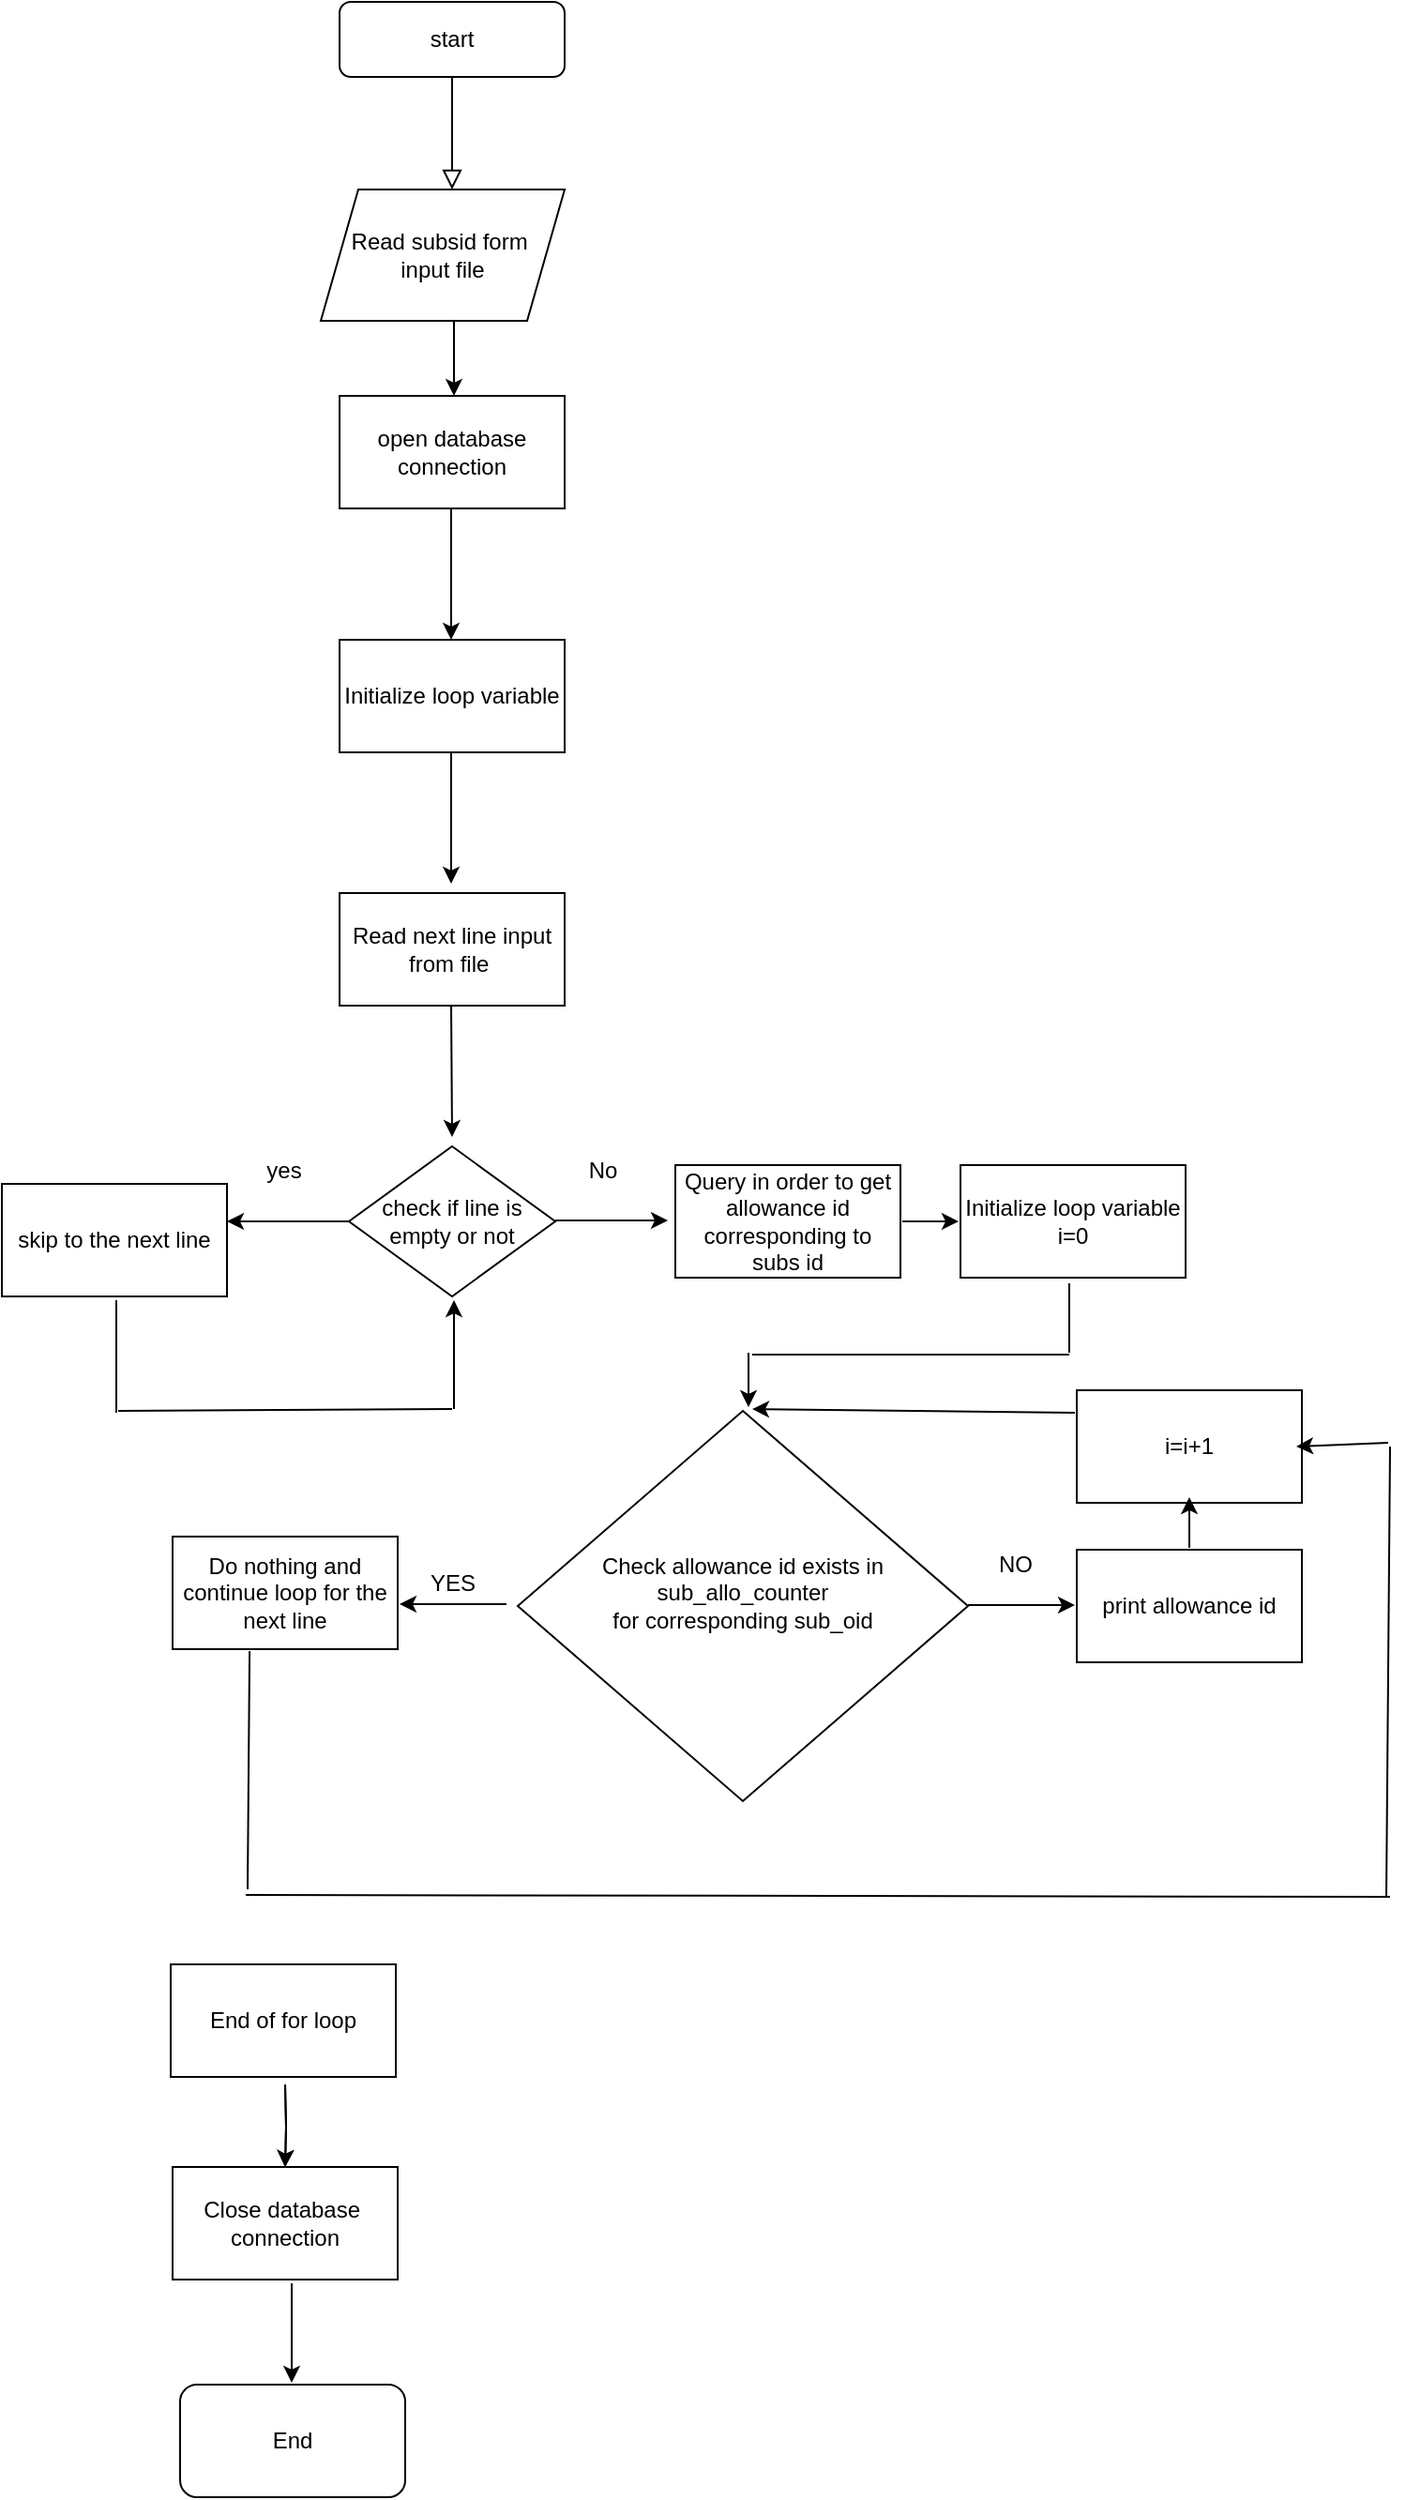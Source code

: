 <mxfile version="24.3.1" type="github">
  <diagram id="C5RBs43oDa-KdzZeNtuy" name="Page-1">
    <mxGraphModel dx="1707" dy="470" grid="1" gridSize="10" guides="1" tooltips="1" connect="1" arrows="1" fold="1" page="1" pageScale="1" pageWidth="827" pageHeight="1169" math="0" shadow="0">
      <root>
        <mxCell id="WIyWlLk6GJQsqaUBKTNV-0" />
        <mxCell id="WIyWlLk6GJQsqaUBKTNV-1" parent="WIyWlLk6GJQsqaUBKTNV-0" />
        <mxCell id="WIyWlLk6GJQsqaUBKTNV-2" value="" style="rounded=0;html=1;jettySize=auto;orthogonalLoop=1;fontSize=11;endArrow=block;endFill=0;endSize=8;strokeWidth=1;shadow=0;labelBackgroundColor=none;edgeStyle=orthogonalEdgeStyle;" parent="WIyWlLk6GJQsqaUBKTNV-1" source="WIyWlLk6GJQsqaUBKTNV-3" edge="1">
          <mxGeometry relative="1" as="geometry">
            <mxPoint x="220" y="180" as="targetPoint" />
          </mxGeometry>
        </mxCell>
        <mxCell id="WIyWlLk6GJQsqaUBKTNV-3" value="start" style="rounded=1;whiteSpace=wrap;html=1;fontSize=12;glass=0;strokeWidth=1;shadow=0;" parent="WIyWlLk6GJQsqaUBKTNV-1" vertex="1">
          <mxGeometry x="160" y="80" width="120" height="40" as="geometry" />
        </mxCell>
        <mxCell id="x0XarADRImUlEt6LpwKz-1" value="Read subsid form&amp;nbsp;&lt;div&gt;input file&lt;/div&gt;" style="shape=parallelogram;perimeter=parallelogramPerimeter;whiteSpace=wrap;html=1;fixedSize=1;" parent="WIyWlLk6GJQsqaUBKTNV-1" vertex="1">
          <mxGeometry x="150" y="180" width="130" height="70" as="geometry" />
        </mxCell>
        <mxCell id="x0XarADRImUlEt6LpwKz-3" value="open database connection" style="rounded=0;whiteSpace=wrap;html=1;" parent="WIyWlLk6GJQsqaUBKTNV-1" vertex="1">
          <mxGeometry x="160" y="290" width="120" height="60" as="geometry" />
        </mxCell>
        <mxCell id="x0XarADRImUlEt6LpwKz-6" value="" style="endArrow=classic;html=1;rounded=0;" parent="WIyWlLk6GJQsqaUBKTNV-1" edge="1">
          <mxGeometry width="50" height="50" relative="1" as="geometry">
            <mxPoint x="219.5" y="350" as="sourcePoint" />
            <mxPoint x="219.5" y="420" as="targetPoint" />
          </mxGeometry>
        </mxCell>
        <mxCell id="x0XarADRImUlEt6LpwKz-7" value="Initialize loop variable" style="rounded=0;whiteSpace=wrap;html=1;" parent="WIyWlLk6GJQsqaUBKTNV-1" vertex="1">
          <mxGeometry x="160" y="420" width="120" height="60" as="geometry" />
        </mxCell>
        <mxCell id="x0XarADRImUlEt6LpwKz-8" value="" style="endArrow=classic;html=1;rounded=0;" parent="WIyWlLk6GJQsqaUBKTNV-1" edge="1">
          <mxGeometry width="50" height="50" relative="1" as="geometry">
            <mxPoint x="219.5" y="480" as="sourcePoint" />
            <mxPoint x="219.5" y="550" as="targetPoint" />
          </mxGeometry>
        </mxCell>
        <mxCell id="x0XarADRImUlEt6LpwKz-9" value="Read next line input from file&amp;nbsp;" style="rounded=0;whiteSpace=wrap;html=1;" parent="WIyWlLk6GJQsqaUBKTNV-1" vertex="1">
          <mxGeometry x="160" y="555" width="120" height="60" as="geometry" />
        </mxCell>
        <mxCell id="x0XarADRImUlEt6LpwKz-10" value="" style="endArrow=classic;html=1;rounded=0;" parent="WIyWlLk6GJQsqaUBKTNV-1" edge="1">
          <mxGeometry width="50" height="50" relative="1" as="geometry">
            <mxPoint x="219.5" y="615" as="sourcePoint" />
            <mxPoint x="220" y="685" as="targetPoint" />
          </mxGeometry>
        </mxCell>
        <mxCell id="x0XarADRImUlEt6LpwKz-11" value="check if line is empty or not" style="rhombus;whiteSpace=wrap;html=1;" parent="WIyWlLk6GJQsqaUBKTNV-1" vertex="1">
          <mxGeometry x="165" y="690" width="110" height="80" as="geometry" />
        </mxCell>
        <mxCell id="x0XarADRImUlEt6LpwKz-15" value="" style="endArrow=classic;html=1;rounded=0;" parent="WIyWlLk6GJQsqaUBKTNV-1" edge="1">
          <mxGeometry width="50" height="50" relative="1" as="geometry">
            <mxPoint x="165" y="730" as="sourcePoint" />
            <mxPoint x="100" y="730" as="targetPoint" />
          </mxGeometry>
        </mxCell>
        <mxCell id="x0XarADRImUlEt6LpwKz-16" value="yes" style="text;html=1;align=center;verticalAlign=middle;resizable=0;points=[];autosize=1;strokeColor=none;fillColor=none;" parent="WIyWlLk6GJQsqaUBKTNV-1" vertex="1">
          <mxGeometry x="110" y="688" width="40" height="30" as="geometry" />
        </mxCell>
        <mxCell id="x0XarADRImUlEt6LpwKz-17" value="skip to the next line" style="rounded=0;whiteSpace=wrap;html=1;" parent="WIyWlLk6GJQsqaUBKTNV-1" vertex="1">
          <mxGeometry x="-20" y="710" width="120" height="60" as="geometry" />
        </mxCell>
        <mxCell id="x0XarADRImUlEt6LpwKz-22" value="" style="endArrow=classic;html=1;rounded=0;" parent="WIyWlLk6GJQsqaUBKTNV-1" edge="1">
          <mxGeometry width="50" height="50" relative="1" as="geometry">
            <mxPoint x="275" y="729.5" as="sourcePoint" />
            <mxPoint x="335" y="729.5" as="targetPoint" />
            <Array as="points" />
          </mxGeometry>
        </mxCell>
        <mxCell id="x0XarADRImUlEt6LpwKz-23" value="Query in order to get allowance id corresponding to subs id" style="rounded=0;whiteSpace=wrap;html=1;" parent="WIyWlLk6GJQsqaUBKTNV-1" vertex="1">
          <mxGeometry x="339" y="700" width="120" height="60" as="geometry" />
        </mxCell>
        <mxCell id="x0XarADRImUlEt6LpwKz-24" value="No" style="text;html=1;align=center;verticalAlign=middle;resizable=0;points=[];autosize=1;strokeColor=none;fillColor=none;" parent="WIyWlLk6GJQsqaUBKTNV-1" vertex="1">
          <mxGeometry x="280" y="688" width="40" height="30" as="geometry" />
        </mxCell>
        <mxCell id="x0XarADRImUlEt6LpwKz-28" value="Check allowance id exists in&lt;div&gt;sub_allo_counter&lt;/div&gt;&lt;div&gt;for corresponding sub_oid&lt;/div&gt;&lt;div&gt;&lt;br&gt;&lt;/div&gt;" style="rhombus;whiteSpace=wrap;html=1;" parent="WIyWlLk6GJQsqaUBKTNV-1" vertex="1">
          <mxGeometry x="255" y="831" width="240" height="208" as="geometry" />
        </mxCell>
        <mxCell id="x0XarADRImUlEt6LpwKz-29" value="" style="endArrow=classic;html=1;rounded=0;" parent="WIyWlLk6GJQsqaUBKTNV-1" edge="1">
          <mxGeometry width="50" height="50" relative="1" as="geometry">
            <mxPoint x="249" y="934" as="sourcePoint" />
            <mxPoint x="192" y="934" as="targetPoint" />
            <Array as="points">
              <mxPoint x="212" y="934" />
            </Array>
          </mxGeometry>
        </mxCell>
        <mxCell id="Qe9YPick1gmmAKSnKSvn-0" value="" style="edgeStyle=orthogonalEdgeStyle;rounded=0;orthogonalLoop=1;jettySize=auto;html=1;" edge="1" parent="WIyWlLk6GJQsqaUBKTNV-1" target="x0XarADRImUlEt6LpwKz-41">
          <mxGeometry relative="1" as="geometry">
            <mxPoint x="131" y="1190" as="sourcePoint" />
          </mxGeometry>
        </mxCell>
        <mxCell id="x0XarADRImUlEt6LpwKz-31" value="Do nothing and continue loop for the next line" style="rounded=0;whiteSpace=wrap;html=1;" parent="WIyWlLk6GJQsqaUBKTNV-1" vertex="1">
          <mxGeometry x="71" y="898" width="120" height="60" as="geometry" />
        </mxCell>
        <mxCell id="x0XarADRImUlEt6LpwKz-32" value="print allowance id" style="rounded=0;whiteSpace=wrap;html=1;" parent="WIyWlLk6GJQsqaUBKTNV-1" vertex="1">
          <mxGeometry x="553" y="905" width="120" height="60" as="geometry" />
        </mxCell>
        <mxCell id="x0XarADRImUlEt6LpwKz-33" value="" style="endArrow=classic;html=1;rounded=0;" parent="WIyWlLk6GJQsqaUBKTNV-1" edge="1">
          <mxGeometry width="50" height="50" relative="1" as="geometry">
            <mxPoint x="495" y="934.5" as="sourcePoint" />
            <mxPoint x="552" y="934.5" as="targetPoint" />
          </mxGeometry>
        </mxCell>
        <mxCell id="x0XarADRImUlEt6LpwKz-37" value="" style="endArrow=classic;html=1;rounded=0;" parent="WIyWlLk6GJQsqaUBKTNV-1" edge="1">
          <mxGeometry width="50" height="50" relative="1" as="geometry">
            <mxPoint x="134.5" y="1296" as="sourcePoint" />
            <mxPoint x="134.5" y="1349" as="targetPoint" />
          </mxGeometry>
        </mxCell>
        <mxCell id="x0XarADRImUlEt6LpwKz-38" value="End" style="rounded=1;whiteSpace=wrap;html=1;" parent="WIyWlLk6GJQsqaUBKTNV-1" vertex="1">
          <mxGeometry x="75" y="1350" width="120" height="60" as="geometry" />
        </mxCell>
        <mxCell id="x0XarADRImUlEt6LpwKz-41" value="Close database&amp;nbsp;&lt;div&gt;connection&lt;/div&gt;" style="rounded=0;whiteSpace=wrap;html=1;" parent="WIyWlLk6GJQsqaUBKTNV-1" vertex="1">
          <mxGeometry x="71" y="1234" width="120" height="60" as="geometry" />
        </mxCell>
        <mxCell id="x0XarADRImUlEt6LpwKz-45" value="NO" style="text;html=1;align=center;verticalAlign=middle;resizable=0;points=[];autosize=1;strokeColor=none;fillColor=none;" parent="WIyWlLk6GJQsqaUBKTNV-1" vertex="1">
          <mxGeometry x="500" y="898" width="40" height="30" as="geometry" />
        </mxCell>
        <mxCell id="x0XarADRImUlEt6LpwKz-46" value="YES" style="text;html=1;align=center;verticalAlign=middle;resizable=0;points=[];autosize=1;strokeColor=none;fillColor=none;" parent="WIyWlLk6GJQsqaUBKTNV-1" vertex="1">
          <mxGeometry x="195" y="908" width="50" height="30" as="geometry" />
        </mxCell>
        <mxCell id="x0XarADRImUlEt6LpwKz-50" value="" style="endArrow=classic;html=1;rounded=0;" parent="WIyWlLk6GJQsqaUBKTNV-1" edge="1">
          <mxGeometry width="50" height="50" relative="1" as="geometry">
            <mxPoint x="460" y="730" as="sourcePoint" />
            <mxPoint x="490" y="730" as="targetPoint" />
          </mxGeometry>
        </mxCell>
        <mxCell id="x0XarADRImUlEt6LpwKz-51" value="Initialize loop variable&lt;div&gt;i=0&lt;/div&gt;" style="rounded=0;whiteSpace=wrap;html=1;" parent="WIyWlLk6GJQsqaUBKTNV-1" vertex="1">
          <mxGeometry x="491" y="700" width="120" height="60" as="geometry" />
        </mxCell>
        <mxCell id="Qe9YPick1gmmAKSnKSvn-6" value="" style="endArrow=classic;html=1;rounded=0;" edge="1" parent="WIyWlLk6GJQsqaUBKTNV-1">
          <mxGeometry width="50" height="50" relative="1" as="geometry">
            <mxPoint x="221" y="250" as="sourcePoint" />
            <mxPoint x="221" y="290" as="targetPoint" />
          </mxGeometry>
        </mxCell>
        <mxCell id="Qe9YPick1gmmAKSnKSvn-11" value="" style="edgeStyle=orthogonalEdgeStyle;rounded=0;orthogonalLoop=1;jettySize=auto;html=1;" edge="1" parent="WIyWlLk6GJQsqaUBKTNV-1" target="x0XarADRImUlEt6LpwKz-41">
          <mxGeometry relative="1" as="geometry">
            <mxPoint x="131" y="1190" as="sourcePoint" />
          </mxGeometry>
        </mxCell>
        <mxCell id="Qe9YPick1gmmAKSnKSvn-9" value="End of for loop" style="rounded=0;whiteSpace=wrap;html=1;" vertex="1" parent="WIyWlLk6GJQsqaUBKTNV-1">
          <mxGeometry x="70" y="1126" width="120" height="60" as="geometry" />
        </mxCell>
        <mxCell id="Qe9YPick1gmmAKSnKSvn-22" value="" style="endArrow=none;html=1;rounded=0;" edge="1" parent="WIyWlLk6GJQsqaUBKTNV-1">
          <mxGeometry width="50" height="50" relative="1" as="geometry">
            <mxPoint x="41" y="832" as="sourcePoint" />
            <mxPoint x="41" y="772" as="targetPoint" />
          </mxGeometry>
        </mxCell>
        <mxCell id="Qe9YPick1gmmAKSnKSvn-23" value="" style="endArrow=none;html=1;rounded=0;" edge="1" parent="WIyWlLk6GJQsqaUBKTNV-1">
          <mxGeometry width="50" height="50" relative="1" as="geometry">
            <mxPoint x="42" y="831" as="sourcePoint" />
            <mxPoint x="220" y="830" as="targetPoint" />
          </mxGeometry>
        </mxCell>
        <mxCell id="Qe9YPick1gmmAKSnKSvn-24" value="" style="endArrow=classic;html=1;rounded=0;" edge="1" parent="WIyWlLk6GJQsqaUBKTNV-1">
          <mxGeometry width="50" height="50" relative="1" as="geometry">
            <mxPoint x="221" y="830" as="sourcePoint" />
            <mxPoint x="221" y="772" as="targetPoint" />
          </mxGeometry>
        </mxCell>
        <mxCell id="Qe9YPick1gmmAKSnKSvn-25" value="" style="endArrow=none;html=1;rounded=0;" edge="1" parent="WIyWlLk6GJQsqaUBKTNV-1">
          <mxGeometry width="50" height="50" relative="1" as="geometry">
            <mxPoint x="549" y="800" as="sourcePoint" />
            <mxPoint x="549" y="763" as="targetPoint" />
          </mxGeometry>
        </mxCell>
        <mxCell id="Qe9YPick1gmmAKSnKSvn-26" value="" style="endArrow=none;html=1;rounded=0;" edge="1" parent="WIyWlLk6GJQsqaUBKTNV-1">
          <mxGeometry width="50" height="50" relative="1" as="geometry">
            <mxPoint x="380" y="801" as="sourcePoint" />
            <mxPoint x="549" y="801" as="targetPoint" />
          </mxGeometry>
        </mxCell>
        <mxCell id="Qe9YPick1gmmAKSnKSvn-27" value="" style="endArrow=classic;html=1;rounded=0;" edge="1" parent="WIyWlLk6GJQsqaUBKTNV-1">
          <mxGeometry width="50" height="50" relative="1" as="geometry">
            <mxPoint x="378" y="800" as="sourcePoint" />
            <mxPoint x="378" y="829" as="targetPoint" />
          </mxGeometry>
        </mxCell>
        <mxCell id="Qe9YPick1gmmAKSnKSvn-29" value="" style="endArrow=none;html=1;rounded=0;" edge="1" parent="WIyWlLk6GJQsqaUBKTNV-1">
          <mxGeometry width="50" height="50" relative="1" as="geometry">
            <mxPoint x="110" y="1089" as="sourcePoint" />
            <mxPoint x="720" y="1090" as="targetPoint" />
          </mxGeometry>
        </mxCell>
        <mxCell id="Qe9YPick1gmmAKSnKSvn-31" value="i=i+1" style="rounded=0;whiteSpace=wrap;html=1;" vertex="1" parent="WIyWlLk6GJQsqaUBKTNV-1">
          <mxGeometry x="553" y="820" width="120" height="60" as="geometry" />
        </mxCell>
        <mxCell id="Qe9YPick1gmmAKSnKSvn-32" value="" style="endArrow=classic;html=1;rounded=0;" edge="1" parent="WIyWlLk6GJQsqaUBKTNV-1">
          <mxGeometry width="50" height="50" relative="1" as="geometry">
            <mxPoint x="613" y="904" as="sourcePoint" />
            <mxPoint x="613" y="877" as="targetPoint" />
          </mxGeometry>
        </mxCell>
        <mxCell id="Qe9YPick1gmmAKSnKSvn-35" value="" style="endArrow=none;html=1;rounded=0;entryX=0.342;entryY=1.017;entryDx=0;entryDy=0;entryPerimeter=0;" edge="1" parent="WIyWlLk6GJQsqaUBKTNV-1" target="x0XarADRImUlEt6LpwKz-31">
          <mxGeometry width="50" height="50" relative="1" as="geometry">
            <mxPoint x="111" y="1086" as="sourcePoint" />
            <mxPoint x="111" y="1008" as="targetPoint" />
          </mxGeometry>
        </mxCell>
        <mxCell id="Qe9YPick1gmmAKSnKSvn-36" value="" style="endArrow=none;html=1;rounded=0;" edge="1" parent="WIyWlLk6GJQsqaUBKTNV-1">
          <mxGeometry width="50" height="50" relative="1" as="geometry">
            <mxPoint x="718" y="1090" as="sourcePoint" />
            <mxPoint x="720" y="850" as="targetPoint" />
          </mxGeometry>
        </mxCell>
        <mxCell id="Qe9YPick1gmmAKSnKSvn-37" value="" style="endArrow=classic;html=1;rounded=0;entryX=0.975;entryY=0.5;entryDx=0;entryDy=0;entryPerimeter=0;" edge="1" parent="WIyWlLk6GJQsqaUBKTNV-1" target="Qe9YPick1gmmAKSnKSvn-31">
          <mxGeometry width="50" height="50" relative="1" as="geometry">
            <mxPoint x="719" y="848" as="sourcePoint" />
            <mxPoint x="680" y="847" as="targetPoint" />
          </mxGeometry>
        </mxCell>
        <mxCell id="Qe9YPick1gmmAKSnKSvn-38" value="" style="endArrow=classic;html=1;rounded=0;" edge="1" parent="WIyWlLk6GJQsqaUBKTNV-1">
          <mxGeometry width="50" height="50" relative="1" as="geometry">
            <mxPoint x="552" y="832" as="sourcePoint" />
            <mxPoint x="380" y="830" as="targetPoint" />
          </mxGeometry>
        </mxCell>
      </root>
    </mxGraphModel>
  </diagram>
</mxfile>

